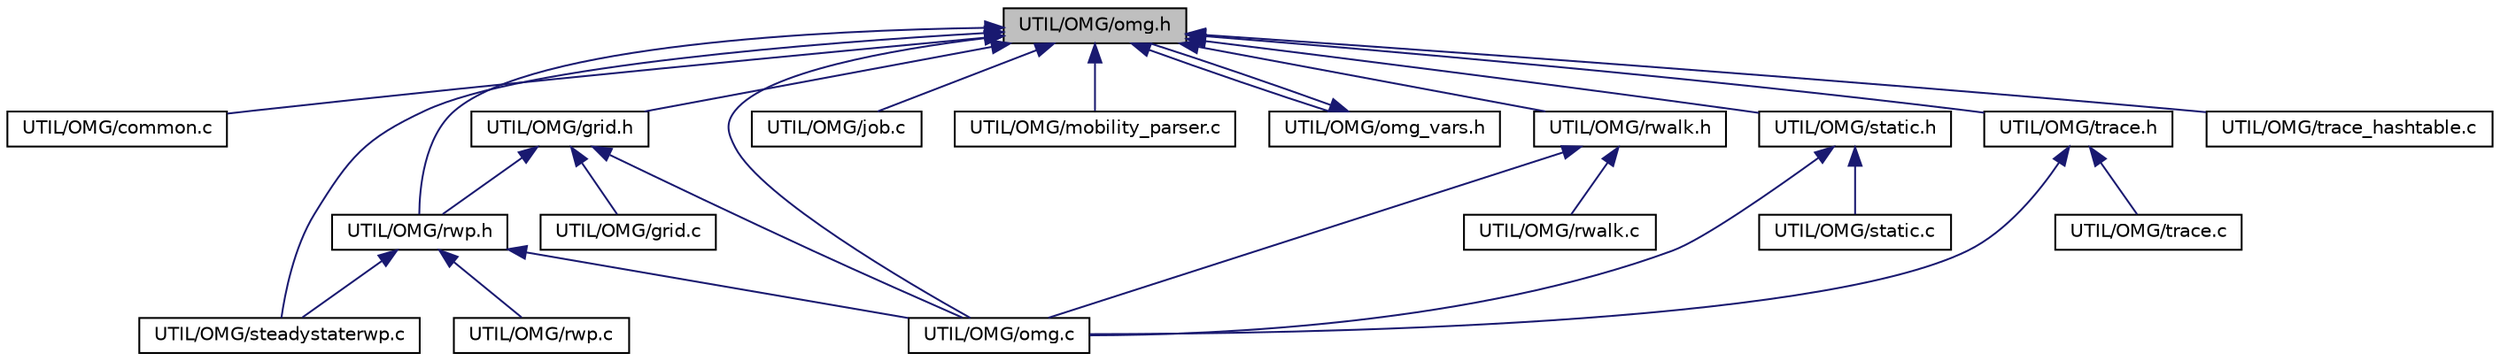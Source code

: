 digraph "UTIL/OMG/omg.h"
{
 // LATEX_PDF_SIZE
  edge [fontname="Helvetica",fontsize="10",labelfontname="Helvetica",labelfontsize="10"];
  node [fontname="Helvetica",fontsize="10",shape=record];
  Node1 [label="UTIL/OMG/omg.h",height=0.2,width=0.4,color="black", fillcolor="grey75", style="filled", fontcolor="black",tooltip=" "];
  Node1 -> Node2 [dir="back",color="midnightblue",fontsize="10",style="solid",fontname="Helvetica"];
  Node2 [label="UTIL/OMG/common.c",height=0.2,width=0.4,color="black", fillcolor="white", style="filled",URL="$UTIL_2OMG_2common_8c.html",tooltip=" "];
  Node1 -> Node3 [dir="back",color="midnightblue",fontsize="10",style="solid",fontname="Helvetica"];
  Node3 [label="UTIL/OMG/grid.h",height=0.2,width=0.4,color="black", fillcolor="white", style="filled",URL="$grid_8h.html",tooltip=" "];
  Node3 -> Node4 [dir="back",color="midnightblue",fontsize="10",style="solid",fontname="Helvetica"];
  Node4 [label="UTIL/OMG/grid.c",height=0.2,width=0.4,color="black", fillcolor="white", style="filled",URL="$grid_8c.html",tooltip=" "];
  Node3 -> Node5 [dir="back",color="midnightblue",fontsize="10",style="solid",fontname="Helvetica"];
  Node5 [label="UTIL/OMG/omg.c",height=0.2,width=0.4,color="black", fillcolor="white", style="filled",URL="$omg_8c.html",tooltip=" "];
  Node3 -> Node6 [dir="back",color="midnightblue",fontsize="10",style="solid",fontname="Helvetica"];
  Node6 [label="UTIL/OMG/rwp.h",height=0.2,width=0.4,color="black", fillcolor="white", style="filled",URL="$rwp_8h.html",tooltip=" "];
  Node6 -> Node5 [dir="back",color="midnightblue",fontsize="10",style="solid",fontname="Helvetica"];
  Node6 -> Node7 [dir="back",color="midnightblue",fontsize="10",style="solid",fontname="Helvetica"];
  Node7 [label="UTIL/OMG/rwp.c",height=0.2,width=0.4,color="black", fillcolor="white", style="filled",URL="$rwp_8c.html",tooltip="random waypoint mobility generator"];
  Node6 -> Node8 [dir="back",color="midnightblue",fontsize="10",style="solid",fontname="Helvetica"];
  Node8 [label="UTIL/OMG/steadystaterwp.c",height=0.2,width=0.4,color="black", fillcolor="white", style="filled",URL="$steadystaterwp_8c.html",tooltip="random waypoint mobility generator"];
  Node1 -> Node9 [dir="back",color="midnightblue",fontsize="10",style="solid",fontname="Helvetica"];
  Node9 [label="UTIL/OMG/job.c",height=0.2,width=0.4,color="black", fillcolor="white", style="filled",URL="$job_8c.html",tooltip="handle jobs for future nodes' update"];
  Node1 -> Node10 [dir="back",color="midnightblue",fontsize="10",style="solid",fontname="Helvetica"];
  Node10 [label="UTIL/OMG/mobility_parser.c",height=0.2,width=0.4,color="black", fillcolor="white", style="filled",URL="$mobility__parser_8c.html",tooltip="A parser for trace-based mobility information (parsed from a file)"];
  Node1 -> Node5 [dir="back",color="midnightblue",fontsize="10",style="solid",fontname="Helvetica"];
  Node1 -> Node11 [dir="back",color="midnightblue",fontsize="10",style="solid",fontname="Helvetica"];
  Node11 [label="UTIL/OMG/omg_vars.h",height=0.2,width=0.4,color="black", fillcolor="white", style="filled",URL="$omg__vars_8h.html",tooltip="Global variables."];
  Node11 -> Node1 [dir="back",color="midnightblue",fontsize="10",style="solid",fontname="Helvetica"];
  Node1 -> Node12 [dir="back",color="midnightblue",fontsize="10",style="solid",fontname="Helvetica"];
  Node12 [label="UTIL/OMG/rwalk.h",height=0.2,width=0.4,color="black", fillcolor="white", style="filled",URL="$rwalk_8h.html",tooltip="Functions used for the RWALK Model."];
  Node12 -> Node5 [dir="back",color="midnightblue",fontsize="10",style="solid",fontname="Helvetica"];
  Node12 -> Node13 [dir="back",color="midnightblue",fontsize="10",style="solid",fontname="Helvetica"];
  Node13 [label="UTIL/OMG/rwalk.c",height=0.2,width=0.4,color="black", fillcolor="white", style="filled",URL="$rwalk_8c.html",tooltip="random walk mobility generator"];
  Node1 -> Node6 [dir="back",color="midnightblue",fontsize="10",style="solid",fontname="Helvetica"];
  Node1 -> Node14 [dir="back",color="midnightblue",fontsize="10",style="solid",fontname="Helvetica"];
  Node14 [label="UTIL/OMG/static.h",height=0.2,width=0.4,color="black", fillcolor="white", style="filled",URL="$static_8h.html",tooltip="Prototypes of the functions used for the STATIC model."];
  Node14 -> Node5 [dir="back",color="midnightblue",fontsize="10",style="solid",fontname="Helvetica"];
  Node14 -> Node15 [dir="back",color="midnightblue",fontsize="10",style="solid",fontname="Helvetica"];
  Node15 [label="UTIL/OMG/static.c",height=0.2,width=0.4,color="black", fillcolor="white", style="filled",URL="$static_8c.html",tooltip=" "];
  Node1 -> Node8 [dir="back",color="midnightblue",fontsize="10",style="solid",fontname="Helvetica"];
  Node1 -> Node16 [dir="back",color="midnightblue",fontsize="10",style="solid",fontname="Helvetica"];
  Node16 [label="UTIL/OMG/trace.h",height=0.2,width=0.4,color="black", fillcolor="white", style="filled",URL="$trace_8h.html",tooltip="The trace-based mobility model for OMG/OAI (mobility is statically imported from a file)"];
  Node16 -> Node5 [dir="back",color="midnightblue",fontsize="10",style="solid",fontname="Helvetica"];
  Node16 -> Node17 [dir="back",color="midnightblue",fontsize="10",style="solid",fontname="Helvetica"];
  Node17 [label="UTIL/OMG/trace.c",height=0.2,width=0.4,color="black", fillcolor="white", style="filled",URL="$trace_8c.html",tooltip="The trace-based mobility model for OMG/OAI (mobility is statically imported from a file)"];
  Node1 -> Node18 [dir="back",color="midnightblue",fontsize="10",style="solid",fontname="Helvetica"];
  Node18 [label="UTIL/OMG/trace_hashtable.c",height=0.2,width=0.4,color="black", fillcolor="white", style="filled",URL="$trace__hashtable_8c.html",tooltip=" "];
}
